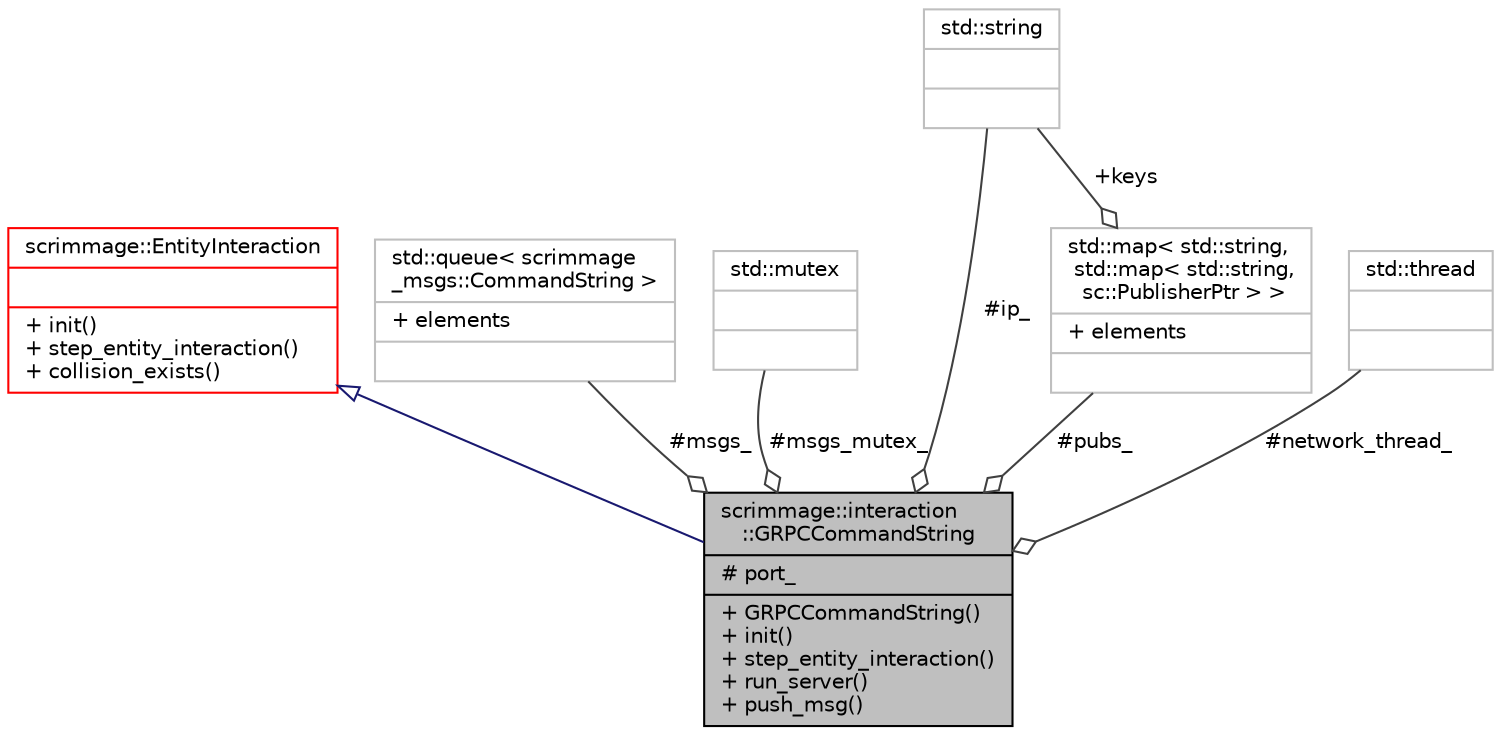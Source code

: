 digraph "scrimmage::interaction::GRPCCommandString"
{
 // LATEX_PDF_SIZE
  edge [fontname="Helvetica",fontsize="10",labelfontname="Helvetica",labelfontsize="10"];
  node [fontname="Helvetica",fontsize="10",shape=record];
  Node1 [label="{scrimmage::interaction\l::GRPCCommandString\n|# port_\l|+ GRPCCommandString()\l+ init()\l+ step_entity_interaction()\l+ run_server()\l+ push_msg()\l}",height=0.2,width=0.4,color="black", fillcolor="grey75", style="filled", fontcolor="black",tooltip=" "];
  Node2 -> Node1 [dir="back",color="midnightblue",fontsize="10",style="solid",arrowtail="onormal",fontname="Helvetica"];
  Node2 [label="{scrimmage::EntityInteraction\n||+ init()\l+ step_entity_interaction()\l+ collision_exists()\l}",height=0.2,width=0.4,color="red", fillcolor="white", style="filled",URL="$classscrimmage_1_1EntityInteraction.html",tooltip=" "];
  Node93 -> Node1 [color="grey25",fontsize="10",style="solid",label=" #msgs_" ,arrowhead="odiamond",fontname="Helvetica"];
  Node93 [label="{std::queue\< scrimmage\l_msgs::CommandString \>\n|+ elements\l|}",height=0.2,width=0.4,color="grey75", fillcolor="white", style="filled",tooltip=" "];
  Node95 -> Node1 [color="grey25",fontsize="10",style="solid",label=" #msgs_mutex_" ,arrowhead="odiamond",fontname="Helvetica"];
  Node95 [label="{std::mutex\n||}",height=0.2,width=0.4,color="grey75", fillcolor="white", style="filled",tooltip="STL class."];
  Node96 -> Node1 [color="grey25",fontsize="10",style="solid",label=" #pubs_" ,arrowhead="odiamond",fontname="Helvetica"];
  Node96 [label="{std::map\< std::string,\l std::map\< std::string,\l sc::PublisherPtr \> \>\n|+ elements\l|}",height=0.2,width=0.4,color="grey75", fillcolor="white", style="filled",tooltip=" "];
  Node6 -> Node96 [color="grey25",fontsize="10",style="solid",label=" +keys" ,arrowhead="odiamond",fontname="Helvetica"];
  Node6 [label="{std::string\n||}",height=0.2,width=0.4,color="grey75", fillcolor="white", style="filled",tooltip="STL class."];
  Node6 -> Node1 [color="grey25",fontsize="10",style="solid",label=" #ip_" ,arrowhead="odiamond",fontname="Helvetica"];
  Node97 -> Node1 [color="grey25",fontsize="10",style="solid",label=" #network_thread_" ,arrowhead="odiamond",fontname="Helvetica"];
  Node97 [label="{std::thread\n||}",height=0.2,width=0.4,color="grey75", fillcolor="white", style="filled",tooltip="STL class."];
}
